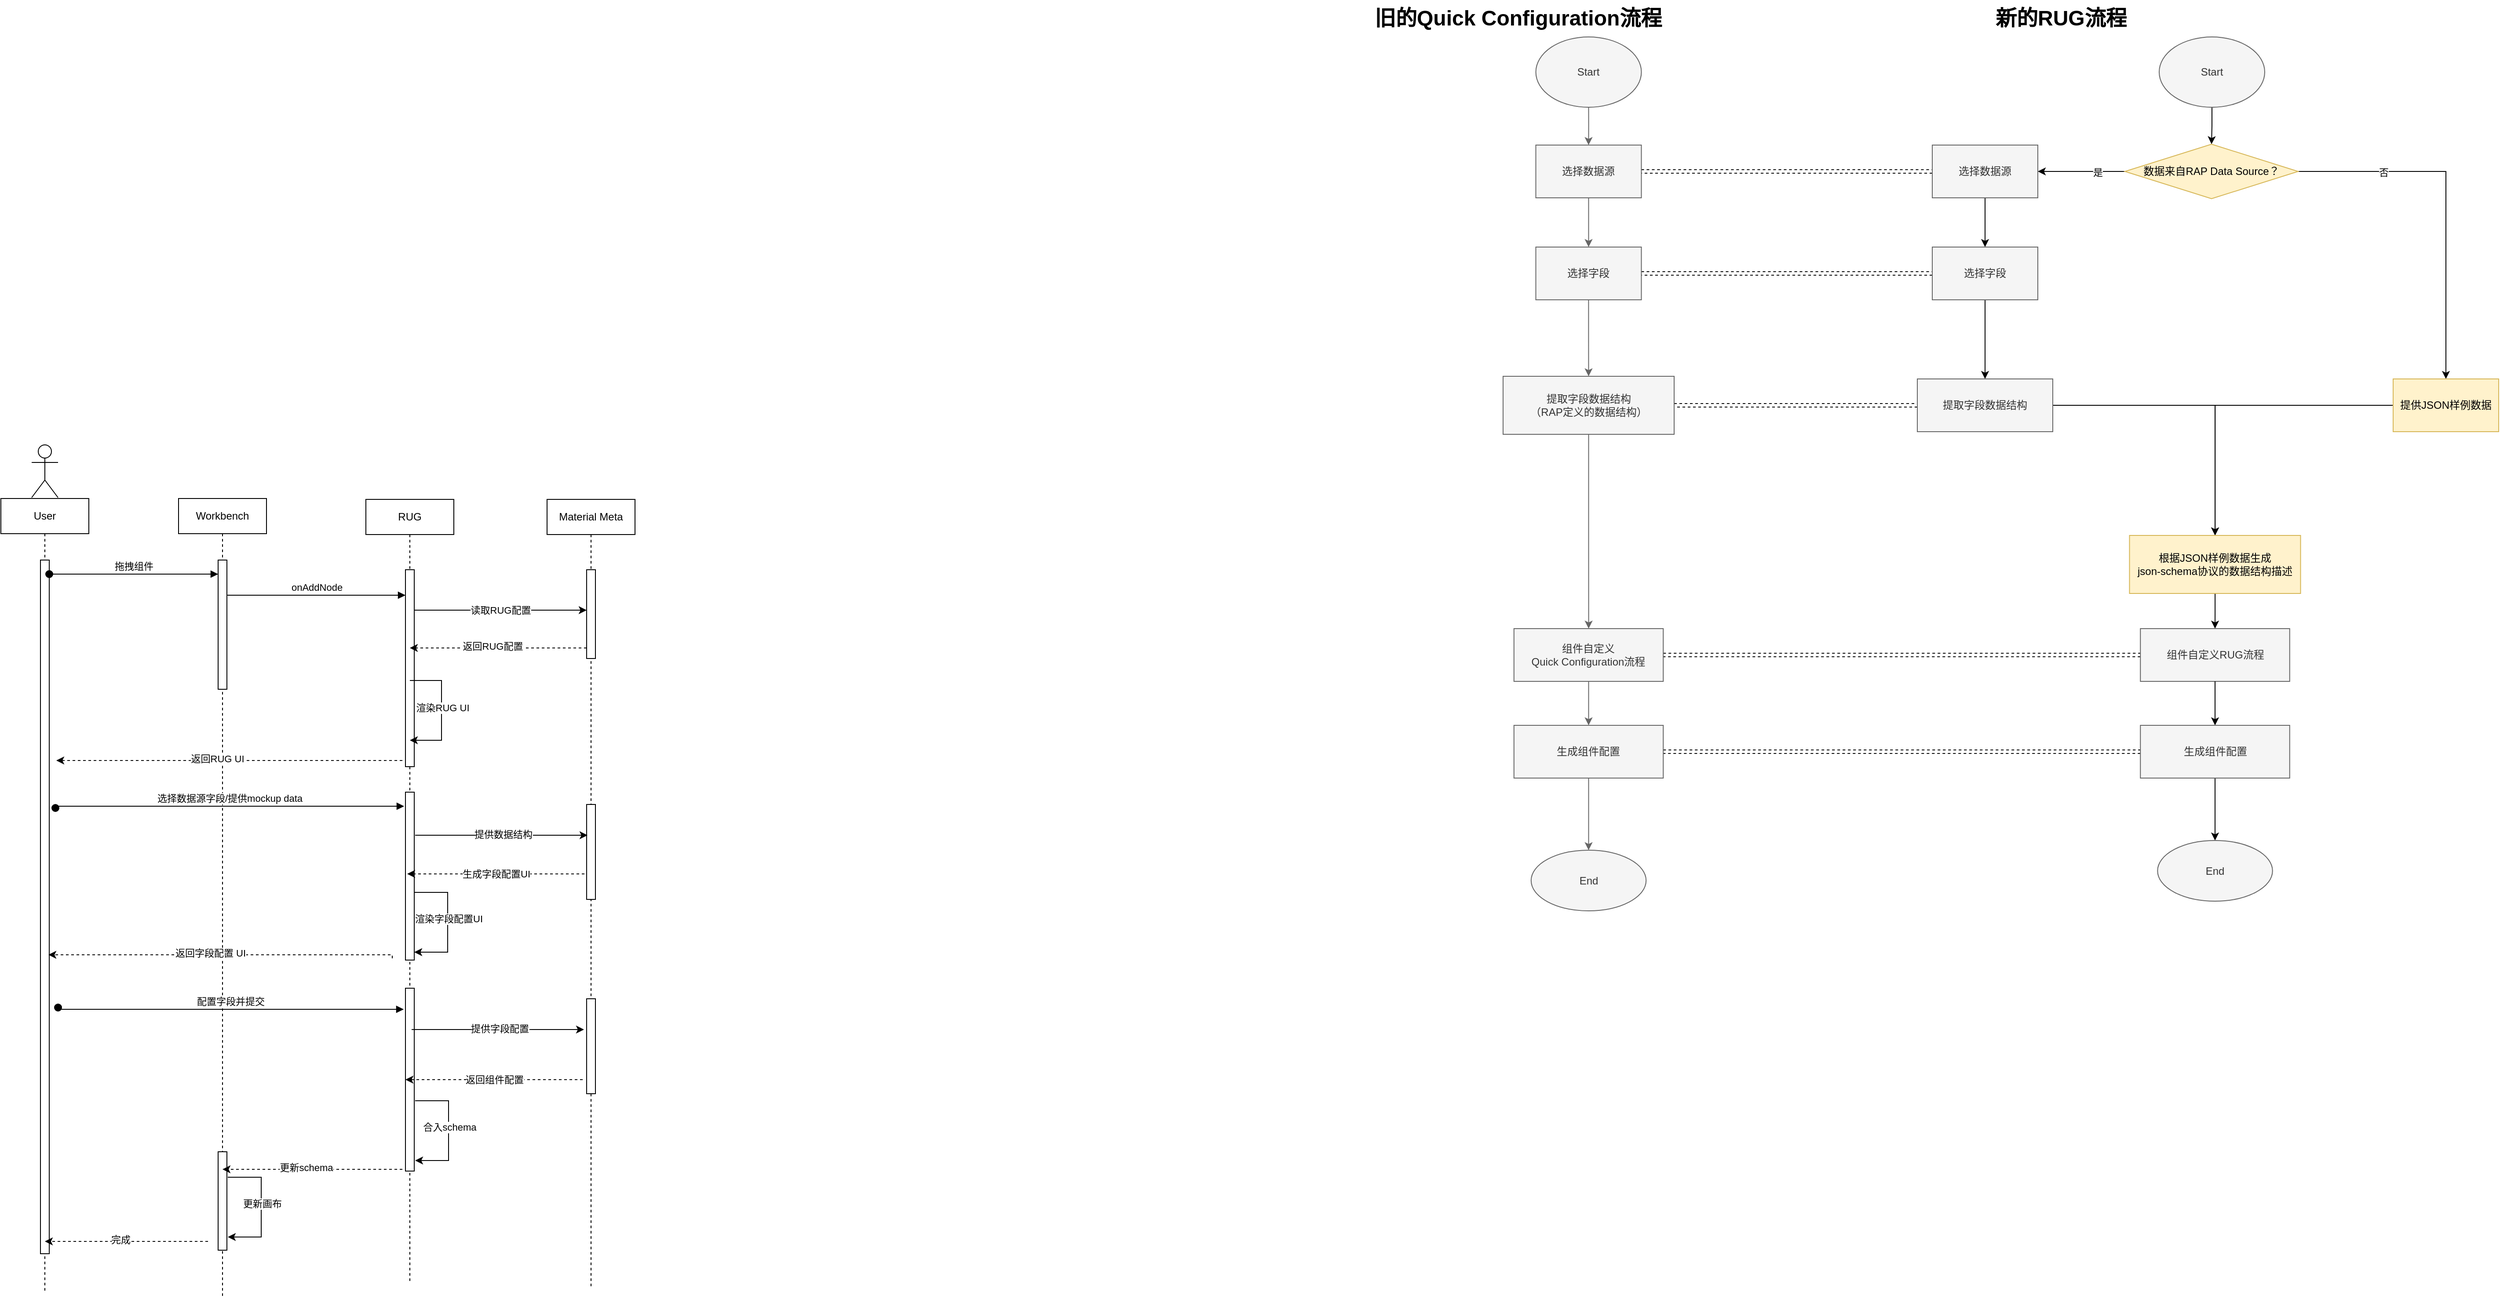 <mxfile version="24.3.1" type="github">
  <diagram name="Page-1" id="ADWS8KvVb-Phw36fm134">
    <mxGraphModel dx="2460" dy="1966" grid="0" gridSize="10" guides="1" tooltips="1" connect="1" arrows="1" fold="1" page="0" pageScale="1" pageWidth="827" pageHeight="1169" math="0" shadow="0">
      <root>
        <mxCell id="0" />
        <mxCell id="1" parent="0" />
        <mxCell id="wdZtP8kg0rb3bL8GZGm_-107" value="Workbench" style="shape=umlLifeline;perimeter=lifelinePerimeter;whiteSpace=wrap;html=1;container=0;dropTarget=0;collapsible=0;recursiveResize=0;outlineConnect=0;portConstraint=eastwest;newEdgeStyle={&quot;edgeStyle&quot;:&quot;elbowEdgeStyle&quot;,&quot;elbow&quot;:&quot;vertical&quot;,&quot;curved&quot;:0,&quot;rounded&quot;:0};" parent="1" vertex="1">
          <mxGeometry x="-2" y="9" width="100" height="909" as="geometry" />
        </mxCell>
        <mxCell id="wdZtP8kg0rb3bL8GZGm_-108" value="" style="html=1;points=[];perimeter=orthogonalPerimeter;outlineConnect=0;targetShapes=umlLifeline;portConstraint=eastwest;newEdgeStyle={&quot;edgeStyle&quot;:&quot;elbowEdgeStyle&quot;,&quot;elbow&quot;:&quot;vertical&quot;,&quot;curved&quot;:0,&quot;rounded&quot;:0};" parent="wdZtP8kg0rb3bL8GZGm_-107" vertex="1">
          <mxGeometry x="45" y="70" width="10" height="147" as="geometry" />
        </mxCell>
        <mxCell id="wdZtP8kg0rb3bL8GZGm_-239" value="" style="html=1;points=[];perimeter=orthogonalPerimeter;outlineConnect=0;targetShapes=umlLifeline;portConstraint=eastwest;newEdgeStyle={&quot;edgeStyle&quot;:&quot;elbowEdgeStyle&quot;,&quot;elbow&quot;:&quot;vertical&quot;,&quot;curved&quot;:0,&quot;rounded&quot;:0};" parent="wdZtP8kg0rb3bL8GZGm_-107" vertex="1">
          <mxGeometry x="45" y="743" width="10" height="112" as="geometry" />
        </mxCell>
        <mxCell id="wdZtP8kg0rb3bL8GZGm_-111" value="RUG" style="shape=umlLifeline;perimeter=lifelinePerimeter;whiteSpace=wrap;html=1;container=0;dropTarget=0;collapsible=0;recursiveResize=0;outlineConnect=0;portConstraint=eastwest;newEdgeStyle={&quot;edgeStyle&quot;:&quot;elbowEdgeStyle&quot;,&quot;elbow&quot;:&quot;vertical&quot;,&quot;curved&quot;:0,&quot;rounded&quot;:0};" parent="1" vertex="1">
          <mxGeometry x="211" y="10" width="100" height="891" as="geometry" />
        </mxCell>
        <mxCell id="wdZtP8kg0rb3bL8GZGm_-112" value="" style="html=1;points=[];perimeter=orthogonalPerimeter;outlineConnect=0;targetShapes=umlLifeline;portConstraint=eastwest;newEdgeStyle={&quot;edgeStyle&quot;:&quot;elbowEdgeStyle&quot;,&quot;elbow&quot;:&quot;vertical&quot;,&quot;curved&quot;:0,&quot;rounded&quot;:0};" parent="wdZtP8kg0rb3bL8GZGm_-111" vertex="1">
          <mxGeometry x="45" y="80" width="10" height="224" as="geometry" />
        </mxCell>
        <mxCell id="wdZtP8kg0rb3bL8GZGm_-218" value="" style="html=1;points=[];perimeter=orthogonalPerimeter;outlineConnect=0;targetShapes=umlLifeline;portConstraint=eastwest;newEdgeStyle={&quot;edgeStyle&quot;:&quot;elbowEdgeStyle&quot;,&quot;elbow&quot;:&quot;vertical&quot;,&quot;curved&quot;:0,&quot;rounded&quot;:0};" parent="wdZtP8kg0rb3bL8GZGm_-111" vertex="1">
          <mxGeometry x="45" y="333" width="10" height="191" as="geometry" />
        </mxCell>
        <mxCell id="wdZtP8kg0rb3bL8GZGm_-226" value="" style="html=1;points=[];perimeter=orthogonalPerimeter;outlineConnect=0;targetShapes=umlLifeline;portConstraint=eastwest;newEdgeStyle={&quot;edgeStyle&quot;:&quot;elbowEdgeStyle&quot;,&quot;elbow&quot;:&quot;vertical&quot;,&quot;curved&quot;:0,&quot;rounded&quot;:0};" parent="wdZtP8kg0rb3bL8GZGm_-111" vertex="1">
          <mxGeometry x="45" y="556" width="10" height="208" as="geometry" />
        </mxCell>
        <mxCell id="wdZtP8kg0rb3bL8GZGm_-113" value="onAddNode" style="html=1;verticalAlign=bottom;endArrow=block;edgeStyle=elbowEdgeStyle;elbow=vertical;curved=0;rounded=0;" parent="1" source="wdZtP8kg0rb3bL8GZGm_-108" target="wdZtP8kg0rb3bL8GZGm_-112" edge="1">
          <mxGeometry relative="1" as="geometry">
            <mxPoint x="175" y="110" as="sourcePoint" />
            <Array as="points">
              <mxPoint x="150" y="119" />
              <mxPoint x="160" y="100" />
            </Array>
          </mxGeometry>
        </mxCell>
        <mxCell id="wdZtP8kg0rb3bL8GZGm_-117" value="User" style="shape=umlActor;verticalLabelPosition=bottom;verticalAlign=top;html=1;outlineConnect=0;" parent="1" vertex="1">
          <mxGeometry x="-169" y="-52" width="30" height="60" as="geometry" />
        </mxCell>
        <mxCell id="wdZtP8kg0rb3bL8GZGm_-118" value="Material Meta" style="shape=umlLifeline;perimeter=lifelinePerimeter;whiteSpace=wrap;html=1;container=0;dropTarget=0;collapsible=0;recursiveResize=0;outlineConnect=0;portConstraint=eastwest;newEdgeStyle={&quot;edgeStyle&quot;:&quot;elbowEdgeStyle&quot;,&quot;elbow&quot;:&quot;vertical&quot;,&quot;curved&quot;:0,&quot;rounded&quot;:0};" parent="1" vertex="1">
          <mxGeometry x="417" y="10" width="100" height="898" as="geometry" />
        </mxCell>
        <mxCell id="wdZtP8kg0rb3bL8GZGm_-122" value="" style="html=1;points=[];perimeter=orthogonalPerimeter;outlineConnect=0;targetShapes=umlLifeline;portConstraint=eastwest;newEdgeStyle={&quot;edgeStyle&quot;:&quot;elbowEdgeStyle&quot;,&quot;elbow&quot;:&quot;vertical&quot;,&quot;curved&quot;:0,&quot;rounded&quot;:0};" parent="wdZtP8kg0rb3bL8GZGm_-118" vertex="1">
          <mxGeometry x="45" y="80" width="10" height="101" as="geometry" />
        </mxCell>
        <mxCell id="wdZtP8kg0rb3bL8GZGm_-220" value="" style="html=1;points=[];perimeter=orthogonalPerimeter;outlineConnect=0;targetShapes=umlLifeline;portConstraint=eastwest;newEdgeStyle={&quot;edgeStyle&quot;:&quot;elbowEdgeStyle&quot;,&quot;elbow&quot;:&quot;vertical&quot;,&quot;curved&quot;:0,&quot;rounded&quot;:0};" parent="wdZtP8kg0rb3bL8GZGm_-118" vertex="1">
          <mxGeometry x="45" y="347" width="10" height="108" as="geometry" />
        </mxCell>
        <mxCell id="wdZtP8kg0rb3bL8GZGm_-228" value="" style="html=1;points=[];perimeter=orthogonalPerimeter;outlineConnect=0;targetShapes=umlLifeline;portConstraint=eastwest;newEdgeStyle={&quot;edgeStyle&quot;:&quot;elbowEdgeStyle&quot;,&quot;elbow&quot;:&quot;vertical&quot;,&quot;curved&quot;:0,&quot;rounded&quot;:0};" parent="wdZtP8kg0rb3bL8GZGm_-118" vertex="1">
          <mxGeometry x="45" y="568" width="10" height="108" as="geometry" />
        </mxCell>
        <mxCell id="wdZtP8kg0rb3bL8GZGm_-123" value="读取RUG配置" style="edgeStyle=elbowEdgeStyle;rounded=0;orthogonalLoop=1;jettySize=auto;html=1;elbow=vertical;curved=0;" parent="1" source="wdZtP8kg0rb3bL8GZGm_-112" target="wdZtP8kg0rb3bL8GZGm_-122" edge="1">
          <mxGeometry relative="1" as="geometry">
            <Array as="points">
              <mxPoint x="403" y="136" />
              <mxPoint x="360" y="110" />
            </Array>
          </mxGeometry>
        </mxCell>
        <mxCell id="wdZtP8kg0rb3bL8GZGm_-127" style="edgeStyle=elbowEdgeStyle;rounded=0;orthogonalLoop=1;jettySize=auto;html=1;elbow=vertical;curved=0;dashed=1;" parent="1" source="wdZtP8kg0rb3bL8GZGm_-122" target="wdZtP8kg0rb3bL8GZGm_-111" edge="1">
          <mxGeometry relative="1" as="geometry">
            <Array as="points">
              <mxPoint x="407" y="179" />
            </Array>
          </mxGeometry>
        </mxCell>
        <mxCell id="wdZtP8kg0rb3bL8GZGm_-128" value="返回RUG配置" style="edgeLabel;html=1;align=center;verticalAlign=middle;resizable=0;points=[];" parent="wdZtP8kg0rb3bL8GZGm_-127" vertex="1" connectable="0">
          <mxGeometry x="0.072" y="-2" relative="1" as="geometry">
            <mxPoint as="offset" />
          </mxGeometry>
        </mxCell>
        <mxCell id="wdZtP8kg0rb3bL8GZGm_-135" value="User" style="shape=umlLifeline;perimeter=lifelinePerimeter;whiteSpace=wrap;html=1;container=0;dropTarget=0;collapsible=0;recursiveResize=0;outlineConnect=0;portConstraint=eastwest;newEdgeStyle={&quot;edgeStyle&quot;:&quot;elbowEdgeStyle&quot;,&quot;elbow&quot;:&quot;vertical&quot;,&quot;curved&quot;:0,&quot;rounded&quot;:0};" parent="1" vertex="1">
          <mxGeometry x="-204" y="9" width="100" height="904" as="geometry" />
        </mxCell>
        <mxCell id="wdZtP8kg0rb3bL8GZGm_-136" value="" style="html=1;points=[];perimeter=orthogonalPerimeter;outlineConnect=0;targetShapes=umlLifeline;portConstraint=eastwest;newEdgeStyle={&quot;edgeStyle&quot;:&quot;elbowEdgeStyle&quot;,&quot;elbow&quot;:&quot;vertical&quot;,&quot;curved&quot;:0,&quot;rounded&quot;:0};" parent="wdZtP8kg0rb3bL8GZGm_-135" vertex="1">
          <mxGeometry x="45" y="70" width="10" height="789" as="geometry" />
        </mxCell>
        <mxCell id="wdZtP8kg0rb3bL8GZGm_-109" value="拖拽组件" style="html=1;verticalAlign=bottom;startArrow=oval;endArrow=block;startSize=8;edgeStyle=elbowEdgeStyle;elbow=vertical;curved=0;rounded=0;" parent="1" source="wdZtP8kg0rb3bL8GZGm_-136" target="wdZtP8kg0rb3bL8GZGm_-108" edge="1">
          <mxGeometry relative="1" as="geometry">
            <mxPoint x="-18" y="87" as="sourcePoint" />
            <Array as="points">
              <mxPoint x="-68" y="95" />
            </Array>
          </mxGeometry>
        </mxCell>
        <mxCell id="wdZtP8kg0rb3bL8GZGm_-213" style="edgeStyle=elbowEdgeStyle;rounded=0;orthogonalLoop=1;jettySize=auto;html=1;elbow=vertical;curved=0;dashed=1;" parent="1" edge="1">
          <mxGeometry relative="1" as="geometry">
            <mxPoint x="252.5" y="307" as="sourcePoint" />
            <mxPoint x="-141" y="307" as="targetPoint" />
            <Array as="points">
              <mxPoint x="199.5" y="307" />
            </Array>
          </mxGeometry>
        </mxCell>
        <mxCell id="wdZtP8kg0rb3bL8GZGm_-214" value="返回RUG UI" style="edgeLabel;html=1;align=center;verticalAlign=middle;resizable=0;points=[];" parent="wdZtP8kg0rb3bL8GZGm_-213" vertex="1" connectable="0">
          <mxGeometry x="0.072" y="-2" relative="1" as="geometry">
            <mxPoint as="offset" />
          </mxGeometry>
        </mxCell>
        <mxCell id="wdZtP8kg0rb3bL8GZGm_-215" value="" style="endArrow=classic;html=1;rounded=0;" parent="1" source="wdZtP8kg0rb3bL8GZGm_-111" target="wdZtP8kg0rb3bL8GZGm_-111" edge="1">
          <mxGeometry width="50" height="50" relative="1" as="geometry">
            <mxPoint x="268" y="191" as="sourcePoint" />
            <mxPoint x="268" y="280" as="targetPoint" />
            <Array as="points">
              <mxPoint x="297" y="216" />
              <mxPoint x="297" y="284" />
            </Array>
          </mxGeometry>
        </mxCell>
        <mxCell id="wdZtP8kg0rb3bL8GZGm_-216" value="渲染RUG UI" style="edgeLabel;html=1;align=center;verticalAlign=middle;resizable=0;points=[];" parent="wdZtP8kg0rb3bL8GZGm_-215" vertex="1" connectable="0">
          <mxGeometry x="-0.053" y="1" relative="1" as="geometry">
            <mxPoint as="offset" />
          </mxGeometry>
        </mxCell>
        <mxCell id="wdZtP8kg0rb3bL8GZGm_-217" value="选择数据源字段/提供mockup data" style="html=1;verticalAlign=bottom;startArrow=oval;endArrow=block;startSize=8;edgeStyle=elbowEdgeStyle;elbow=vertical;curved=0;rounded=0;" parent="1" edge="1">
          <mxGeometry relative="1" as="geometry">
            <mxPoint x="-142" y="361" as="sourcePoint" />
            <mxPoint x="254.5" y="359" as="targetPoint" />
            <Array as="points">
              <mxPoint x="-70" y="359" />
            </Array>
          </mxGeometry>
        </mxCell>
        <mxCell id="wdZtP8kg0rb3bL8GZGm_-221" value="" style="edgeStyle=elbowEdgeStyle;rounded=0;orthogonalLoop=1;jettySize=auto;html=1;elbow=vertical;curved=0;" parent="1" edge="1">
          <mxGeometry relative="1" as="geometry">
            <mxPoint x="267" y="392" as="sourcePoint" />
            <mxPoint x="463" y="392" as="targetPoint" />
          </mxGeometry>
        </mxCell>
        <mxCell id="wdZtP8kg0rb3bL8GZGm_-222" value="提供数据结构" style="edgeLabel;html=1;align=center;verticalAlign=middle;resizable=0;points=[];" parent="wdZtP8kg0rb3bL8GZGm_-221" vertex="1" connectable="0">
          <mxGeometry x="0.347" y="-1" relative="1" as="geometry">
            <mxPoint x="-32" y="-2" as="offset" />
          </mxGeometry>
        </mxCell>
        <mxCell id="wdZtP8kg0rb3bL8GZGm_-223" value="生成字段配置UI" style="edgeStyle=elbowEdgeStyle;rounded=0;orthogonalLoop=1;jettySize=auto;html=1;elbow=horizontal;curved=0;dashed=1;" parent="1" edge="1">
          <mxGeometry relative="1" as="geometry">
            <mxPoint x="459.5" y="436" as="sourcePoint" />
            <mxPoint x="258" y="436" as="targetPoint" />
          </mxGeometry>
        </mxCell>
        <mxCell id="wdZtP8kg0rb3bL8GZGm_-224" style="edgeStyle=elbowEdgeStyle;rounded=0;orthogonalLoop=1;jettySize=auto;html=1;elbow=vertical;curved=0;dashed=1;" parent="1" edge="1">
          <mxGeometry relative="1" as="geometry">
            <mxPoint x="241" y="532" as="sourcePoint" />
            <mxPoint x="-150" y="528" as="targetPoint" />
            <Array as="points">
              <mxPoint x="260.5" y="528" />
            </Array>
          </mxGeometry>
        </mxCell>
        <mxCell id="wdZtP8kg0rb3bL8GZGm_-225" value="返回字段配置 UI" style="edgeLabel;html=1;align=center;verticalAlign=middle;resizable=0;points=[];" parent="wdZtP8kg0rb3bL8GZGm_-224" vertex="1" connectable="0">
          <mxGeometry x="0.072" y="-2" relative="1" as="geometry">
            <mxPoint as="offset" />
          </mxGeometry>
        </mxCell>
        <mxCell id="wdZtP8kg0rb3bL8GZGm_-227" value="配置字段并提交" style="html=1;verticalAlign=bottom;startArrow=oval;endArrow=block;startSize=8;edgeStyle=elbowEdgeStyle;elbow=vertical;curved=0;rounded=0;" parent="1" edge="1">
          <mxGeometry relative="1" as="geometry">
            <mxPoint x="-139" y="588" as="sourcePoint" />
            <mxPoint x="254" y="590" as="targetPoint" />
            <Array as="points">
              <mxPoint x="-69" y="590" />
            </Array>
          </mxGeometry>
        </mxCell>
        <mxCell id="wdZtP8kg0rb3bL8GZGm_-229" value="" style="edgeStyle=elbowEdgeStyle;rounded=0;orthogonalLoop=1;jettySize=auto;html=1;elbow=vertical;curved=0;" parent="1" edge="1">
          <mxGeometry relative="1" as="geometry">
            <mxPoint x="263" y="613" as="sourcePoint" />
            <mxPoint x="459" y="613" as="targetPoint" />
          </mxGeometry>
        </mxCell>
        <mxCell id="wdZtP8kg0rb3bL8GZGm_-230" value="提供字段配置" style="edgeLabel;html=1;align=center;verticalAlign=middle;resizable=0;points=[];" parent="wdZtP8kg0rb3bL8GZGm_-229" vertex="1" connectable="0">
          <mxGeometry x="0.347" y="-1" relative="1" as="geometry">
            <mxPoint x="-32" y="-2" as="offset" />
          </mxGeometry>
        </mxCell>
        <mxCell id="wdZtP8kg0rb3bL8GZGm_-232" value="返回组件配置" style="edgeStyle=elbowEdgeStyle;rounded=0;orthogonalLoop=1;jettySize=auto;html=1;elbow=vertical;curved=0;dashed=1;" parent="1" edge="1">
          <mxGeometry relative="1" as="geometry">
            <mxPoint x="457.5" y="670" as="sourcePoint" />
            <mxPoint x="256" y="670" as="targetPoint" />
          </mxGeometry>
        </mxCell>
        <mxCell id="wdZtP8kg0rb3bL8GZGm_-235" value="" style="endArrow=classic;html=1;rounded=0;" parent="1" edge="1">
          <mxGeometry width="50" height="50" relative="1" as="geometry">
            <mxPoint x="266" y="457" as="sourcePoint" />
            <mxPoint x="266" y="525" as="targetPoint" />
            <Array as="points">
              <mxPoint x="304" y="457" />
              <mxPoint x="304" y="525" />
            </Array>
          </mxGeometry>
        </mxCell>
        <mxCell id="wdZtP8kg0rb3bL8GZGm_-236" value="渲染字段配置UI" style="edgeLabel;html=1;align=center;verticalAlign=middle;resizable=0;points=[];" parent="wdZtP8kg0rb3bL8GZGm_-235" vertex="1" connectable="0">
          <mxGeometry x="-0.053" y="1" relative="1" as="geometry">
            <mxPoint as="offset" />
          </mxGeometry>
        </mxCell>
        <mxCell id="wdZtP8kg0rb3bL8GZGm_-237" value="" style="endArrow=classic;html=1;rounded=0;" parent="1" edge="1">
          <mxGeometry width="50" height="50" relative="1" as="geometry">
            <mxPoint x="267" y="694" as="sourcePoint" />
            <mxPoint x="267" y="762" as="targetPoint" />
            <Array as="points">
              <mxPoint x="305" y="694" />
              <mxPoint x="305" y="762" />
            </Array>
          </mxGeometry>
        </mxCell>
        <mxCell id="wdZtP8kg0rb3bL8GZGm_-238" value="合入schema" style="edgeLabel;html=1;align=center;verticalAlign=middle;resizable=0;points=[];" parent="wdZtP8kg0rb3bL8GZGm_-237" vertex="1" connectable="0">
          <mxGeometry x="-0.053" y="1" relative="1" as="geometry">
            <mxPoint as="offset" />
          </mxGeometry>
        </mxCell>
        <mxCell id="wdZtP8kg0rb3bL8GZGm_-240" style="edgeStyle=elbowEdgeStyle;rounded=0;orthogonalLoop=1;jettySize=auto;html=1;elbow=vertical;curved=0;dashed=1;" parent="1" target="wdZtP8kg0rb3bL8GZGm_-107" edge="1">
          <mxGeometry relative="1" as="geometry">
            <mxPoint x="252.5" y="772" as="sourcePoint" />
            <mxPoint x="-211" y="772" as="targetPoint" />
            <Array as="points">
              <mxPoint x="199.5" y="772" />
            </Array>
          </mxGeometry>
        </mxCell>
        <mxCell id="wdZtP8kg0rb3bL8GZGm_-241" value="更新schema" style="edgeLabel;html=1;align=center;verticalAlign=middle;resizable=0;points=[];" parent="wdZtP8kg0rb3bL8GZGm_-240" vertex="1" connectable="0">
          <mxGeometry x="0.072" y="-2" relative="1" as="geometry">
            <mxPoint as="offset" />
          </mxGeometry>
        </mxCell>
        <mxCell id="wdZtP8kg0rb3bL8GZGm_-242" value="" style="endArrow=classic;html=1;rounded=0;" parent="1" edge="1">
          <mxGeometry width="50" height="50" relative="1" as="geometry">
            <mxPoint x="54" y="781" as="sourcePoint" />
            <mxPoint x="54" y="849" as="targetPoint" />
            <Array as="points">
              <mxPoint x="92" y="781" />
              <mxPoint x="92" y="849" />
            </Array>
          </mxGeometry>
        </mxCell>
        <mxCell id="wdZtP8kg0rb3bL8GZGm_-243" value="更新画布" style="edgeLabel;html=1;align=center;verticalAlign=middle;resizable=0;points=[];" parent="wdZtP8kg0rb3bL8GZGm_-242" vertex="1" connectable="0">
          <mxGeometry x="-0.053" y="1" relative="1" as="geometry">
            <mxPoint as="offset" />
          </mxGeometry>
        </mxCell>
        <mxCell id="wdZtP8kg0rb3bL8GZGm_-244" style="edgeStyle=elbowEdgeStyle;rounded=0;orthogonalLoop=1;jettySize=auto;html=1;elbow=vertical;curved=0;dashed=1;" parent="1" target="wdZtP8kg0rb3bL8GZGm_-135" edge="1">
          <mxGeometry relative="1" as="geometry">
            <mxPoint x="31.5" y="854" as="sourcePoint" />
            <mxPoint x="-173" y="854" as="targetPoint" />
            <Array as="points">
              <mxPoint x="-21.5" y="854" />
            </Array>
          </mxGeometry>
        </mxCell>
        <mxCell id="wdZtP8kg0rb3bL8GZGm_-245" value="完成" style="edgeLabel;html=1;align=center;verticalAlign=middle;resizable=0;points=[];" parent="wdZtP8kg0rb3bL8GZGm_-244" vertex="1" connectable="0">
          <mxGeometry x="0.072" y="-2" relative="1" as="geometry">
            <mxPoint as="offset" />
          </mxGeometry>
        </mxCell>
        <mxCell id="sgmKQV_pIW9OmijiKZ_w-3" value="" style="edgeStyle=orthogonalEdgeStyle;rounded=0;orthogonalLoop=1;jettySize=auto;html=1;fillColor=#f5f5f5;strokeColor=#666666;" parent="1" source="sgmKQV_pIW9OmijiKZ_w-1" target="sgmKQV_pIW9OmijiKZ_w-4" edge="1">
          <mxGeometry relative="1" as="geometry">
            <mxPoint x="1601.25" y="-385" as="targetPoint" />
          </mxGeometry>
        </mxCell>
        <mxCell id="sgmKQV_pIW9OmijiKZ_w-1" value="Start" style="ellipse;whiteSpace=wrap;html=1;fillColor=#f5f5f5;fontColor=#333333;strokeColor=#666666;" parent="1" vertex="1">
          <mxGeometry x="1541.25" y="-516" width="120" height="80" as="geometry" />
        </mxCell>
        <mxCell id="sgmKQV_pIW9OmijiKZ_w-13" value="" style="edgeStyle=orthogonalEdgeStyle;rounded=0;orthogonalLoop=1;jettySize=auto;html=1;fillColor=#f5f5f5;strokeColor=#666666;" parent="1" source="sgmKQV_pIW9OmijiKZ_w-4" target="sgmKQV_pIW9OmijiKZ_w-12" edge="1">
          <mxGeometry relative="1" as="geometry" />
        </mxCell>
        <mxCell id="AkRgR-mAcnG8OEtIXTud-10" style="edgeStyle=orthogonalEdgeStyle;rounded=0;orthogonalLoop=1;jettySize=auto;html=1;shape=link;dashed=1;" edge="1" parent="1" source="sgmKQV_pIW9OmijiKZ_w-4" target="sgmKQV_pIW9OmijiKZ_w-64">
          <mxGeometry relative="1" as="geometry" />
        </mxCell>
        <mxCell id="sgmKQV_pIW9OmijiKZ_w-4" value="选择数据源" style="whiteSpace=wrap;html=1;fillColor=#f5f5f5;fontColor=#333333;strokeColor=#666666;" parent="1" vertex="1">
          <mxGeometry x="1541.24" y="-393" width="120" height="60" as="geometry" />
        </mxCell>
        <mxCell id="sgmKQV_pIW9OmijiKZ_w-15" value="" style="edgeStyle=orthogonalEdgeStyle;rounded=0;orthogonalLoop=1;jettySize=auto;html=1;fillColor=#f5f5f5;strokeColor=#666666;" parent="1" source="sgmKQV_pIW9OmijiKZ_w-12" target="sgmKQV_pIW9OmijiKZ_w-21" edge="1">
          <mxGeometry relative="1" as="geometry">
            <mxPoint x="1601.3" y="-158" as="targetPoint" />
            <Array as="points" />
          </mxGeometry>
        </mxCell>
        <mxCell id="AkRgR-mAcnG8OEtIXTud-11" style="edgeStyle=orthogonalEdgeStyle;rounded=0;orthogonalLoop=1;jettySize=auto;html=1;shape=link;dashed=1;" edge="1" parent="1" source="sgmKQV_pIW9OmijiKZ_w-12" target="sgmKQV_pIW9OmijiKZ_w-70">
          <mxGeometry relative="1" as="geometry" />
        </mxCell>
        <mxCell id="sgmKQV_pIW9OmijiKZ_w-12" value="选择字段" style="whiteSpace=wrap;html=1;fillColor=#f5f5f5;fontColor=#333333;strokeColor=#666666;" parent="1" vertex="1">
          <mxGeometry x="1541.24" y="-277" width="120" height="60" as="geometry" />
        </mxCell>
        <mxCell id="sgmKQV_pIW9OmijiKZ_w-25" value="" style="edgeStyle=orthogonalEdgeStyle;rounded=0;orthogonalLoop=1;jettySize=auto;html=1;fillColor=#f5f5f5;strokeColor=#666666;" parent="1" source="sgmKQV_pIW9OmijiKZ_w-21" target="sgmKQV_pIW9OmijiKZ_w-24" edge="1">
          <mxGeometry relative="1" as="geometry" />
        </mxCell>
        <mxCell id="AkRgR-mAcnG8OEtIXTud-12" style="edgeStyle=orthogonalEdgeStyle;rounded=0;orthogonalLoop=1;jettySize=auto;html=1;shape=link;dashed=1;" edge="1" parent="1" source="sgmKQV_pIW9OmijiKZ_w-21" target="sgmKQV_pIW9OmijiKZ_w-74">
          <mxGeometry relative="1" as="geometry" />
        </mxCell>
        <mxCell id="sgmKQV_pIW9OmijiKZ_w-21" value="提取字段数据结构&lt;div&gt;（RAP定义的数据结构）&lt;/div&gt;" style="rounded=0;whiteSpace=wrap;html=1;fillColor=#f5f5f5;fontColor=#333333;strokeColor=#666666;" parent="1" vertex="1">
          <mxGeometry x="1504" y="-130" width="194.5" height="66" as="geometry" />
        </mxCell>
        <mxCell id="sgmKQV_pIW9OmijiKZ_w-83" value="" style="edgeStyle=orthogonalEdgeStyle;rounded=0;orthogonalLoop=1;jettySize=auto;html=1;fillColor=#f5f5f5;strokeColor=#666666;" parent="1" source="sgmKQV_pIW9OmijiKZ_w-24" target="sgmKQV_pIW9OmijiKZ_w-82" edge="1">
          <mxGeometry relative="1" as="geometry" />
        </mxCell>
        <mxCell id="AkRgR-mAcnG8OEtIXTud-13" style="edgeStyle=orthogonalEdgeStyle;rounded=0;orthogonalLoop=1;jettySize=auto;html=1;shape=link;dashed=1;" edge="1" parent="1" source="sgmKQV_pIW9OmijiKZ_w-24" target="sgmKQV_pIW9OmijiKZ_w-78">
          <mxGeometry relative="1" as="geometry" />
        </mxCell>
        <mxCell id="sgmKQV_pIW9OmijiKZ_w-24" value="组件自定义&lt;div&gt;Quick Configuration流程&lt;/div&gt;" style="whiteSpace=wrap;html=1;rounded=0;fillColor=#f5f5f5;fontColor=#333333;strokeColor=#666666;" parent="1" vertex="1">
          <mxGeometry x="1516.38" y="157" width="169.75" height="60" as="geometry" />
        </mxCell>
        <mxCell id="sgmKQV_pIW9OmijiKZ_w-56" value="" style="edgeStyle=orthogonalEdgeStyle;rounded=0;orthogonalLoop=1;jettySize=auto;html=1;" parent="1" source="sgmKQV_pIW9OmijiKZ_w-57" target="sgmKQV_pIW9OmijiKZ_w-62" edge="1">
          <mxGeometry relative="1" as="geometry" />
        </mxCell>
        <mxCell id="sgmKQV_pIW9OmijiKZ_w-57" value="Start" style="ellipse;whiteSpace=wrap;html=1;fillColor=#f5f5f5;fontColor=#333333;strokeColor=#666666;" parent="1" vertex="1">
          <mxGeometry x="2250" y="-516" width="120" height="80" as="geometry" />
        </mxCell>
        <mxCell id="sgmKQV_pIW9OmijiKZ_w-58" value="" style="edgeStyle=orthogonalEdgeStyle;rounded=0;orthogonalLoop=1;jettySize=auto;html=1;" parent="1" source="sgmKQV_pIW9OmijiKZ_w-62" target="sgmKQV_pIW9OmijiKZ_w-64" edge="1">
          <mxGeometry relative="1" as="geometry" />
        </mxCell>
        <mxCell id="AkRgR-mAcnG8OEtIXTud-3" value="是" style="edgeLabel;html=1;align=center;verticalAlign=middle;resizable=0;points=[];" vertex="1" connectable="0" parent="sgmKQV_pIW9OmijiKZ_w-58">
          <mxGeometry x="-0.37" y="1" relative="1" as="geometry">
            <mxPoint as="offset" />
          </mxGeometry>
        </mxCell>
        <mxCell id="sgmKQV_pIW9OmijiKZ_w-60" value="" style="edgeStyle=orthogonalEdgeStyle;rounded=0;orthogonalLoop=1;jettySize=auto;html=1;entryX=0.5;entryY=0;entryDx=0;entryDy=0;exitX=1;exitY=0.5;exitDx=0;exitDy=0;" parent="1" source="sgmKQV_pIW9OmijiKZ_w-62" target="sgmKQV_pIW9OmijiKZ_w-68" edge="1">
          <mxGeometry relative="1" as="geometry">
            <mxPoint x="2076" y="-121" as="targetPoint" />
          </mxGeometry>
        </mxCell>
        <mxCell id="AkRgR-mAcnG8OEtIXTud-4" value="否" style="edgeLabel;html=1;align=center;verticalAlign=middle;resizable=0;points=[];" vertex="1" connectable="0" parent="sgmKQV_pIW9OmijiKZ_w-60">
          <mxGeometry x="-0.519" y="-4" relative="1" as="geometry">
            <mxPoint y="-3" as="offset" />
          </mxGeometry>
        </mxCell>
        <mxCell id="sgmKQV_pIW9OmijiKZ_w-62" value="数据来自RAP Data Source？" style="rhombus;whiteSpace=wrap;html=1;fillColor=#fff2cc;strokeColor=#d6b656;" parent="1" vertex="1">
          <mxGeometry x="2211" y="-394" width="197" height="62" as="geometry" />
        </mxCell>
        <mxCell id="sgmKQV_pIW9OmijiKZ_w-63" value="" style="edgeStyle=orthogonalEdgeStyle;rounded=0;orthogonalLoop=1;jettySize=auto;html=1;" parent="1" source="sgmKQV_pIW9OmijiKZ_w-64" target="sgmKQV_pIW9OmijiKZ_w-70" edge="1">
          <mxGeometry relative="1" as="geometry" />
        </mxCell>
        <mxCell id="sgmKQV_pIW9OmijiKZ_w-67" style="edgeStyle=orthogonalEdgeStyle;rounded=0;orthogonalLoop=1;jettySize=auto;html=1;" parent="1" source="sgmKQV_pIW9OmijiKZ_w-68" target="sgmKQV_pIW9OmijiKZ_w-76" edge="1">
          <mxGeometry relative="1" as="geometry" />
        </mxCell>
        <mxCell id="sgmKQV_pIW9OmijiKZ_w-68" value="提供JSON样例数据" style="whiteSpace=wrap;html=1;fillColor=#fff2cc;strokeColor=#d6b656;" parent="1" vertex="1">
          <mxGeometry x="2516" y="-127" width="120" height="60" as="geometry" />
        </mxCell>
        <mxCell id="sgmKQV_pIW9OmijiKZ_w-69" value="" style="edgeStyle=orthogonalEdgeStyle;rounded=0;orthogonalLoop=1;jettySize=auto;html=1;" parent="1" source="sgmKQV_pIW9OmijiKZ_w-70" target="sgmKQV_pIW9OmijiKZ_w-74" edge="1">
          <mxGeometry relative="1" as="geometry">
            <mxPoint x="2554" y="-118" as="targetPoint" />
          </mxGeometry>
        </mxCell>
        <mxCell id="sgmKQV_pIW9OmijiKZ_w-70" value="选择字段" style="whiteSpace=wrap;html=1;fillColor=#f5f5f5;fontColor=#333333;strokeColor=#666666;" parent="1" vertex="1">
          <mxGeometry x="1992" y="-277" width="120" height="60" as="geometry" />
        </mxCell>
        <mxCell id="sgmKQV_pIW9OmijiKZ_w-73" style="edgeStyle=orthogonalEdgeStyle;rounded=0;orthogonalLoop=1;jettySize=auto;html=1;" parent="1" source="sgmKQV_pIW9OmijiKZ_w-74" target="sgmKQV_pIW9OmijiKZ_w-76" edge="1">
          <mxGeometry relative="1" as="geometry" />
        </mxCell>
        <mxCell id="sgmKQV_pIW9OmijiKZ_w-74" value="提取字段数据结构" style="whiteSpace=wrap;html=1;fillColor=#f5f5f5;strokeColor=#666666;fontColor=#333333;" parent="1" vertex="1">
          <mxGeometry x="1975" y="-127" width="154" height="60" as="geometry" />
        </mxCell>
        <mxCell id="sgmKQV_pIW9OmijiKZ_w-75" value="" style="edgeStyle=orthogonalEdgeStyle;rounded=0;orthogonalLoop=1;jettySize=auto;html=1;" parent="1" source="sgmKQV_pIW9OmijiKZ_w-76" target="sgmKQV_pIW9OmijiKZ_w-78" edge="1">
          <mxGeometry relative="1" as="geometry" />
        </mxCell>
        <mxCell id="sgmKQV_pIW9OmijiKZ_w-76" value="根据JSON样例数据生成&lt;div&gt;json-schema协议的数据结构描述&lt;/div&gt;" style="rounded=0;whiteSpace=wrap;html=1;fillColor=#fff2cc;strokeColor=#d6b656;" parent="1" vertex="1">
          <mxGeometry x="2216.25" y="51" width="194.5" height="66" as="geometry" />
        </mxCell>
        <mxCell id="sgmKQV_pIW9OmijiKZ_w-77" value="" style="edgeStyle=orthogonalEdgeStyle;rounded=0;orthogonalLoop=1;jettySize=auto;html=1;" parent="1" source="sgmKQV_pIW9OmijiKZ_w-86" target="sgmKQV_pIW9OmijiKZ_w-79" edge="1">
          <mxGeometry relative="1" as="geometry" />
        </mxCell>
        <mxCell id="sgmKQV_pIW9OmijiKZ_w-78" value="组件自定义RUG流程" style="whiteSpace=wrap;html=1;rounded=0;fillColor=#f5f5f5;fontColor=#333333;strokeColor=#666666;" parent="1" vertex="1">
          <mxGeometry x="2228.63" y="157" width="169.75" height="60" as="geometry" />
        </mxCell>
        <mxCell id="sgmKQV_pIW9OmijiKZ_w-79" value="End" style="ellipse;whiteSpace=wrap;html=1;rounded=0;fillColor=#f5f5f5;fontColor=#333333;strokeColor=#666666;" parent="1" vertex="1">
          <mxGeometry x="2248.13" y="398" width="130.75" height="69" as="geometry" />
        </mxCell>
        <mxCell id="sgmKQV_pIW9OmijiKZ_w-85" style="edgeStyle=orthogonalEdgeStyle;rounded=0;orthogonalLoop=1;jettySize=auto;html=1;fillColor=#f5f5f5;strokeColor=#666666;" parent="1" source="sgmKQV_pIW9OmijiKZ_w-82" target="sgmKQV_pIW9OmijiKZ_w-84" edge="1">
          <mxGeometry relative="1" as="geometry" />
        </mxCell>
        <mxCell id="AkRgR-mAcnG8OEtIXTud-14" style="edgeStyle=orthogonalEdgeStyle;rounded=0;orthogonalLoop=1;jettySize=auto;html=1;shape=link;dashed=1;" edge="1" parent="1" source="sgmKQV_pIW9OmijiKZ_w-82" target="sgmKQV_pIW9OmijiKZ_w-86">
          <mxGeometry relative="1" as="geometry" />
        </mxCell>
        <mxCell id="sgmKQV_pIW9OmijiKZ_w-82" value="生成组件配置" style="whiteSpace=wrap;html=1;rounded=0;fillColor=#f5f5f5;fontColor=#333333;strokeColor=#666666;" parent="1" vertex="1">
          <mxGeometry x="1516.38" y="267" width="169.75" height="60" as="geometry" />
        </mxCell>
        <mxCell id="sgmKQV_pIW9OmijiKZ_w-84" value="End" style="ellipse;whiteSpace=wrap;html=1;rounded=0;fillColor=#f5f5f5;fontColor=#333333;strokeColor=#666666;" parent="1" vertex="1">
          <mxGeometry x="1535.88" y="409" width="130.75" height="69" as="geometry" />
        </mxCell>
        <mxCell id="sgmKQV_pIW9OmijiKZ_w-87" value="" style="edgeStyle=orthogonalEdgeStyle;rounded=0;orthogonalLoop=1;jettySize=auto;html=1;" parent="1" source="sgmKQV_pIW9OmijiKZ_w-78" target="sgmKQV_pIW9OmijiKZ_w-86" edge="1">
          <mxGeometry relative="1" as="geometry">
            <mxPoint x="2313.25" y="280" as="sourcePoint" />
            <mxPoint x="2313.25" y="357" as="targetPoint" />
          </mxGeometry>
        </mxCell>
        <mxCell id="sgmKQV_pIW9OmijiKZ_w-86" value="生成组件配置" style="whiteSpace=wrap;html=1;rounded=0;fillColor=#f5f5f5;fontColor=#333333;strokeColor=#666666;" parent="1" vertex="1">
          <mxGeometry x="2228.63" y="267" width="169.75" height="60" as="geometry" />
        </mxCell>
        <mxCell id="sgmKQV_pIW9OmijiKZ_w-89" value="&lt;h1 style=&quot;margin-top: 0px;&quot;&gt;旧的Quick Configuration流程&lt;/h1&gt;" style="text;html=1;whiteSpace=wrap;overflow=hidden;rounded=0;" parent="1" vertex="1">
          <mxGeometry x="1355.87" y="-558" width="484.13" height="48" as="geometry" />
        </mxCell>
        <mxCell id="sgmKQV_pIW9OmijiKZ_w-90" value="&lt;h1 style=&quot;margin-top: 0px;&quot;&gt;新的RUG流程&lt;/h1&gt;" style="text;html=1;whiteSpace=wrap;overflow=hidden;rounded=0;" parent="1" vertex="1">
          <mxGeometry x="2062" y="-558" width="180" height="46" as="geometry" />
        </mxCell>
        <mxCell id="sgmKQV_pIW9OmijiKZ_w-64" value="选择数据源" style="whiteSpace=wrap;html=1;fillColor=#f5f5f5;fontColor=#333333;strokeColor=#666666;" parent="1" vertex="1">
          <mxGeometry x="1992" y="-393" width="120" height="60" as="geometry" />
        </mxCell>
      </root>
    </mxGraphModel>
  </diagram>
</mxfile>
